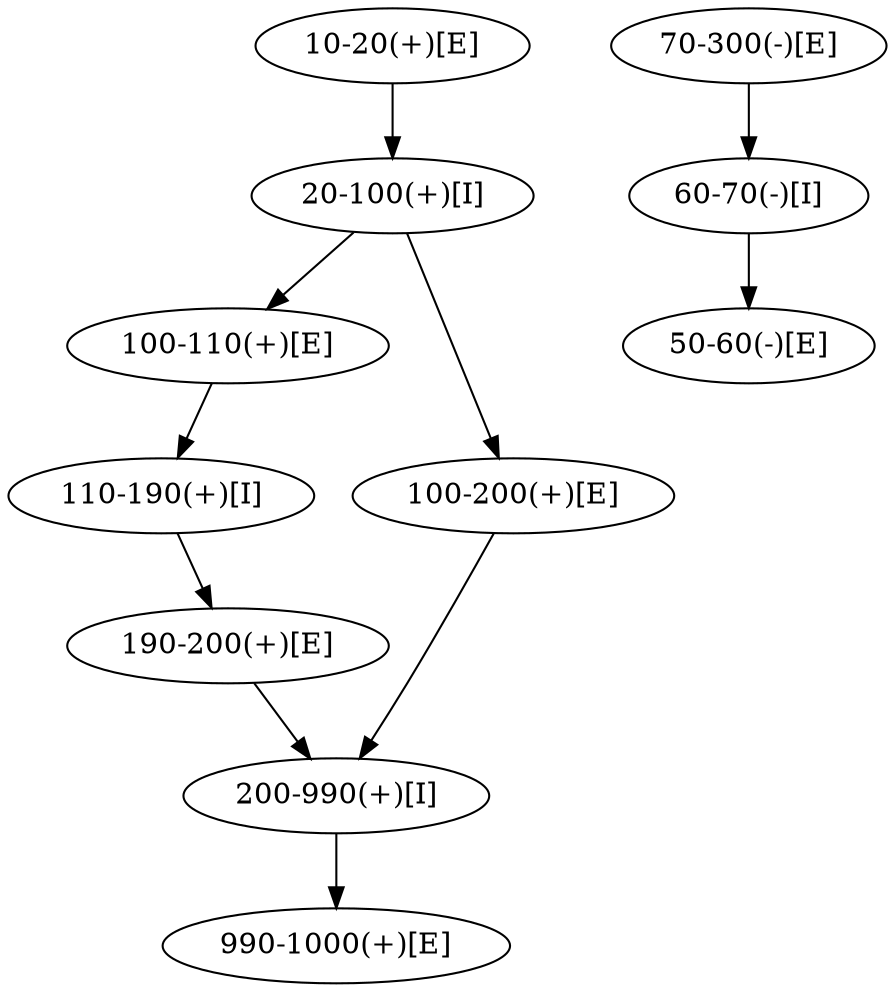 strict digraph G {
"10-20(+)[E]" [ids="A.1.1.1"];
"20-100(+)[I]" [ids="A.1.1"];
"50-60(-)[E]" [ids="B.1.1.1"];
"200-990(+)[I]" [ids="A.1.1"];
"990-1000(+)[E]" [ids="A.1.1.4"];
"70-300(-)[E]" [ids="A.2.1.1,B.1.1.2,C.1.1.1"];
"100-110(+)[E]" [ids="A.1.1.2"];
"110-190(+)[I]" [ids="A.1.1"];
"60-70(-)[I]" [ids="B.1.1"];
"190-200(+)[E]" [ids="A.1.1.3"];
"100-200(+)[E]" [ids="A.2.1.1"];
"10-20(+)[E]" -> "20-100(+)[I]";
"20-100(+)[I]" -> "100-110(+)[E]";
"20-100(+)[I]" -> "100-200(+)[E]";
"200-990(+)[I]" -> "990-1000(+)[E]";
"70-300(-)[E]" -> "60-70(-)[I]";
"100-110(+)[E]" -> "110-190(+)[I]";
"110-190(+)[I]" -> "190-200(+)[E]";
"60-70(-)[I]" -> "50-60(-)[E]";
"190-200(+)[E]" -> "200-990(+)[I]";
"100-200(+)[E]" -> "200-990(+)[I]";
}
